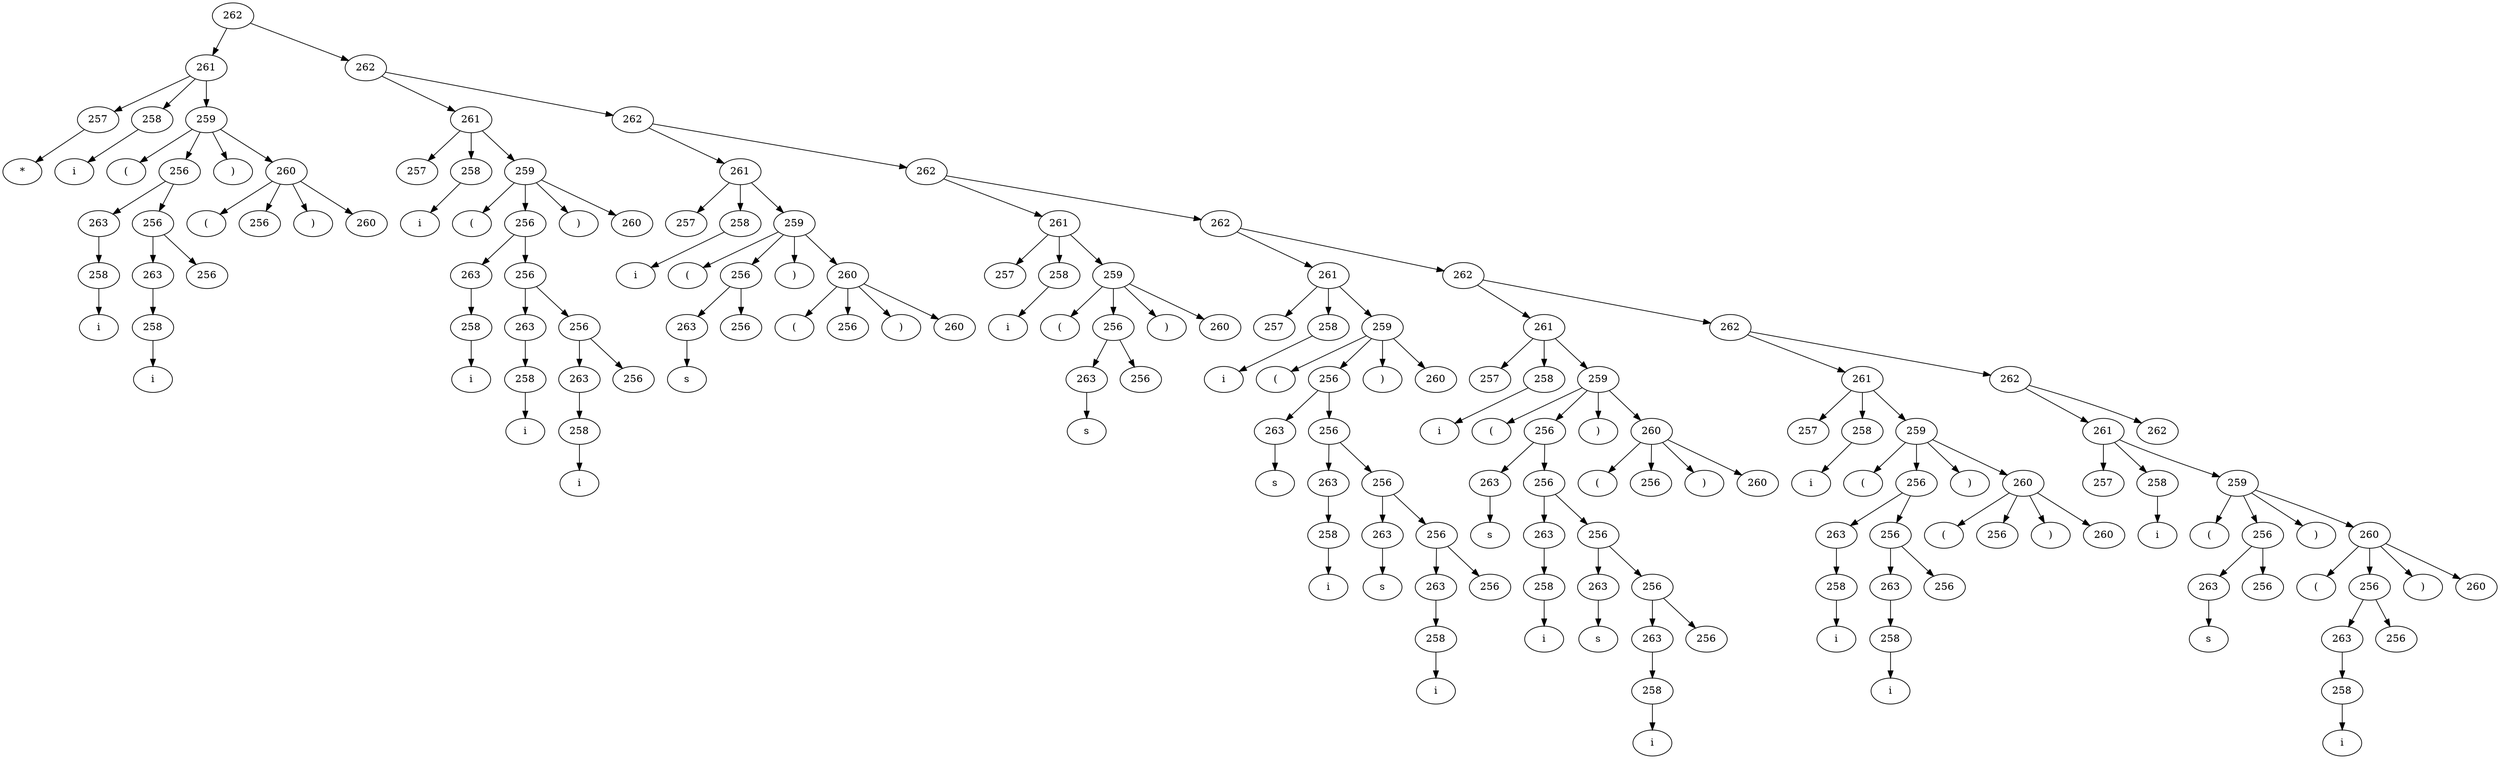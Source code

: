 digraph G {
0 [label="262"]
0->1
1 [label="261"]
1->2
2 [label="257"]
2->3
3 [label="*"]
1->4
4 [label="258"]
4->5
5 [label="i"]
1->6
6 [label="259"]
6->7
7 [label="("]
6->8
8 [label="256"]
8->9
9 [label="263"]
9->10
10 [label="258"]
10->11
11 [label="i"]
8->12
12 [label="256"]
12->13
13 [label="263"]
13->14
14 [label="258"]
14->15
15 [label="i"]
12->16
16 [label="256"]
{ rank=same; 13 -> 16 [style=invis] }
{ rank=same; 9 -> 12 [style=invis] }
6->17
17 [label=")"]
6->18
18 [label="260"]
18->19
19 [label="("]
18->20
20 [label="256"]
18->21
21 [label=")"]
18->22
22 [label="260"]
{ rank=same; 19 -> 20 -> 21 -> 22 [style=invis] }
{ rank=same; 7 -> 8 -> 17 -> 18 [style=invis] }
{ rank=same; 2 -> 4 -> 6 [style=invis] }
0->23
23 [label="262"]
23->24
24 [label="261"]
24->25
25 [label="257"]
24->26
26 [label="258"]
26->27
27 [label="i"]
24->28
28 [label="259"]
28->29
29 [label="("]
28->30
30 [label="256"]
30->31
31 [label="263"]
31->32
32 [label="258"]
32->33
33 [label="i"]
30->34
34 [label="256"]
34->35
35 [label="263"]
35->36
36 [label="258"]
36->37
37 [label="i"]
34->38
38 [label="256"]
38->39
39 [label="263"]
39->40
40 [label="258"]
40->41
41 [label="i"]
38->42
42 [label="256"]
{ rank=same; 39 -> 42 [style=invis] }
{ rank=same; 35 -> 38 [style=invis] }
{ rank=same; 31 -> 34 [style=invis] }
28->43
43 [label=")"]
28->44
44 [label="260"]
{ rank=same; 29 -> 30 -> 43 -> 44 [style=invis] }
{ rank=same; 25 -> 26 -> 28 [style=invis] }
23->45
45 [label="262"]
45->46
46 [label="261"]
46->47
47 [label="257"]
46->48
48 [label="258"]
48->49
49 [label="i"]
46->50
50 [label="259"]
50->51
51 [label="("]
50->52
52 [label="256"]
52->53
53 [label="263"]
53->54
54 [label="s"]
52->55
55 [label="256"]
{ rank=same; 53 -> 55 [style=invis] }
50->56
56 [label=")"]
50->57
57 [label="260"]
57->58
58 [label="("]
57->59
59 [label="256"]
57->60
60 [label=")"]
57->61
61 [label="260"]
{ rank=same; 58 -> 59 -> 60 -> 61 [style=invis] }
{ rank=same; 51 -> 52 -> 56 -> 57 [style=invis] }
{ rank=same; 47 -> 48 -> 50 [style=invis] }
45->62
62 [label="262"]
62->63
63 [label="261"]
63->64
64 [label="257"]
63->65
65 [label="258"]
65->66
66 [label="i"]
63->67
67 [label="259"]
67->68
68 [label="("]
67->69
69 [label="256"]
69->70
70 [label="263"]
70->71
71 [label="s"]
69->72
72 [label="256"]
{ rank=same; 70 -> 72 [style=invis] }
67->73
73 [label=")"]
67->74
74 [label="260"]
{ rank=same; 68 -> 69 -> 73 -> 74 [style=invis] }
{ rank=same; 64 -> 65 -> 67 [style=invis] }
62->75
75 [label="262"]
75->76
76 [label="261"]
76->77
77 [label="257"]
76->78
78 [label="258"]
78->79
79 [label="i"]
76->80
80 [label="259"]
80->81
81 [label="("]
80->82
82 [label="256"]
82->83
83 [label="263"]
83->84
84 [label="s"]
82->85
85 [label="256"]
85->86
86 [label="263"]
86->87
87 [label="258"]
87->88
88 [label="i"]
85->89
89 [label="256"]
89->90
90 [label="263"]
90->91
91 [label="s"]
89->92
92 [label="256"]
92->93
93 [label="263"]
93->94
94 [label="258"]
94->95
95 [label="i"]
92->96
96 [label="256"]
{ rank=same; 93 -> 96 [style=invis] }
{ rank=same; 90 -> 92 [style=invis] }
{ rank=same; 86 -> 89 [style=invis] }
{ rank=same; 83 -> 85 [style=invis] }
80->97
97 [label=")"]
80->98
98 [label="260"]
{ rank=same; 81 -> 82 -> 97 -> 98 [style=invis] }
{ rank=same; 77 -> 78 -> 80 [style=invis] }
75->99
99 [label="262"]
99->100
100 [label="261"]
100->101
101 [label="257"]
100->102
102 [label="258"]
102->103
103 [label="i"]
100->104
104 [label="259"]
104->105
105 [label="("]
104->106
106 [label="256"]
106->107
107 [label="263"]
107->108
108 [label="s"]
106->109
109 [label="256"]
109->110
110 [label="263"]
110->111
111 [label="258"]
111->112
112 [label="i"]
109->113
113 [label="256"]
113->114
114 [label="263"]
114->115
115 [label="s"]
113->116
116 [label="256"]
116->117
117 [label="263"]
117->118
118 [label="258"]
118->119
119 [label="i"]
116->120
120 [label="256"]
{ rank=same; 117 -> 120 [style=invis] }
{ rank=same; 114 -> 116 [style=invis] }
{ rank=same; 110 -> 113 [style=invis] }
{ rank=same; 107 -> 109 [style=invis] }
104->121
121 [label=")"]
104->122
122 [label="260"]
122->123
123 [label="("]
122->124
124 [label="256"]
122->125
125 [label=")"]
122->126
126 [label="260"]
{ rank=same; 123 -> 124 -> 125 -> 126 [style=invis] }
{ rank=same; 105 -> 106 -> 121 -> 122 [style=invis] }
{ rank=same; 101 -> 102 -> 104 [style=invis] }
99->127
127 [label="262"]
127->128
128 [label="261"]
128->129
129 [label="257"]
128->130
130 [label="258"]
130->131
131 [label="i"]
128->132
132 [label="259"]
132->133
133 [label="("]
132->134
134 [label="256"]
134->135
135 [label="263"]
135->136
136 [label="258"]
136->137
137 [label="i"]
134->138
138 [label="256"]
138->139
139 [label="263"]
139->140
140 [label="258"]
140->141
141 [label="i"]
138->142
142 [label="256"]
{ rank=same; 139 -> 142 [style=invis] }
{ rank=same; 135 -> 138 [style=invis] }
132->143
143 [label=")"]
132->144
144 [label="260"]
144->145
145 [label="("]
144->146
146 [label="256"]
144->147
147 [label=")"]
144->148
148 [label="260"]
{ rank=same; 145 -> 146 -> 147 -> 148 [style=invis] }
{ rank=same; 133 -> 134 -> 143 -> 144 [style=invis] }
{ rank=same; 129 -> 130 -> 132 [style=invis] }
127->149
149 [label="262"]
149->150
150 [label="261"]
150->151
151 [label="257"]
150->152
152 [label="258"]
152->153
153 [label="i"]
150->154
154 [label="259"]
154->155
155 [label="("]
154->156
156 [label="256"]
156->157
157 [label="263"]
157->158
158 [label="s"]
156->159
159 [label="256"]
{ rank=same; 157 -> 159 [style=invis] }
154->160
160 [label=")"]
154->161
161 [label="260"]
161->162
162 [label="("]
161->163
163 [label="256"]
163->164
164 [label="263"]
164->165
165 [label="258"]
165->166
166 [label="i"]
163->167
167 [label="256"]
{ rank=same; 164 -> 167 [style=invis] }
161->168
168 [label=")"]
161->169
169 [label="260"]
{ rank=same; 162 -> 163 -> 168 -> 169 [style=invis] }
{ rank=same; 155 -> 156 -> 160 -> 161 [style=invis] }
{ rank=same; 151 -> 152 -> 154 [style=invis] }
149->170
170 [label="262"]
{ rank=same; 150 -> 170 [style=invis] }
{ rank=same; 128 -> 149 [style=invis] }
{ rank=same; 100 -> 127 [style=invis] }
{ rank=same; 76 -> 99 [style=invis] }
{ rank=same; 63 -> 75 [style=invis] }
{ rank=same; 46 -> 62 [style=invis] }
{ rank=same; 24 -> 45 [style=invis] }
{ rank=same; 1 -> 23 [style=invis] }
}
